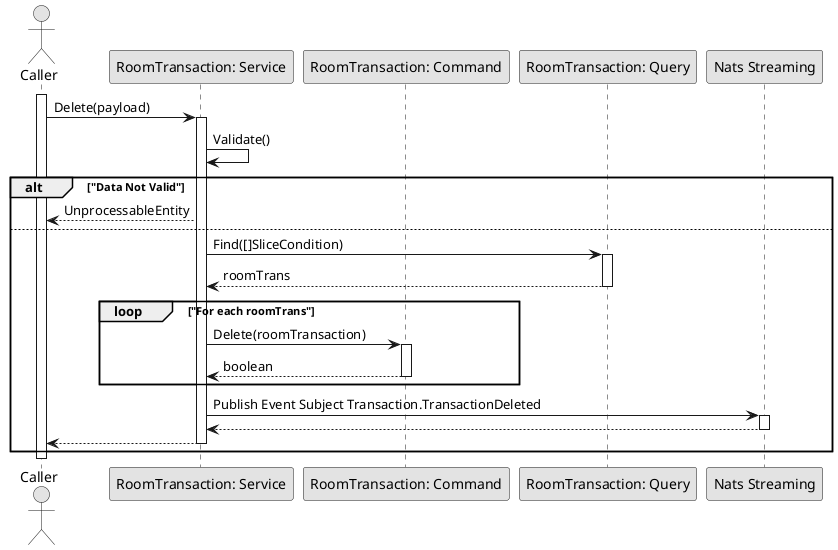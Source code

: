 @startuml DeleteRoomTransaction

skinparam ConditionStyle hline
skinparam Monochrome true
skinparam Shadowing false

actor Caller
participant "RoomTransaction: Service" as RoomTransactionService
participant "RoomTransaction: Command" as RoomTransactionCommand
participant "RoomTransaction: Query" as RoomTransactionQuery
participant "Nats Streaming" as NatsStreaming

activate Caller

Caller->RoomTransactionService: Delete(payload)
activate RoomTransactionService
RoomTransactionService->RoomTransactionService: Validate()
alt "Data Not Valid"
    RoomTransactionService-->Caller: UnprocessableEntity
else
    RoomTransactionService->RoomTransactionQuery: Find([]SliceCondition)
    activate RoomTransactionQuery
    RoomTransactionQuery-->RoomTransactionService: roomTrans
    deactivate RoomTransactionQuery
    
    loop "For each roomTrans"
        RoomTransactionService->RoomTransactionCommand: Delete(roomTransaction)
        activate RoomTransactionCommand
        RoomTransactionCommand-->RoomTransactionService: boolean
        deactivate RoomTransactionCommand
    end

    RoomTransactionService->NatsStreaming: Publish Event Subject Transaction.TransactionDeleted
    activate NatsStreaming
    NatsStreaming-->RoomTransactionService
    deactivate NatsStreaming
    RoomTransactionService-->Caller
    deactivate RoomTransactionService
end

deactivate Caller

@enduml